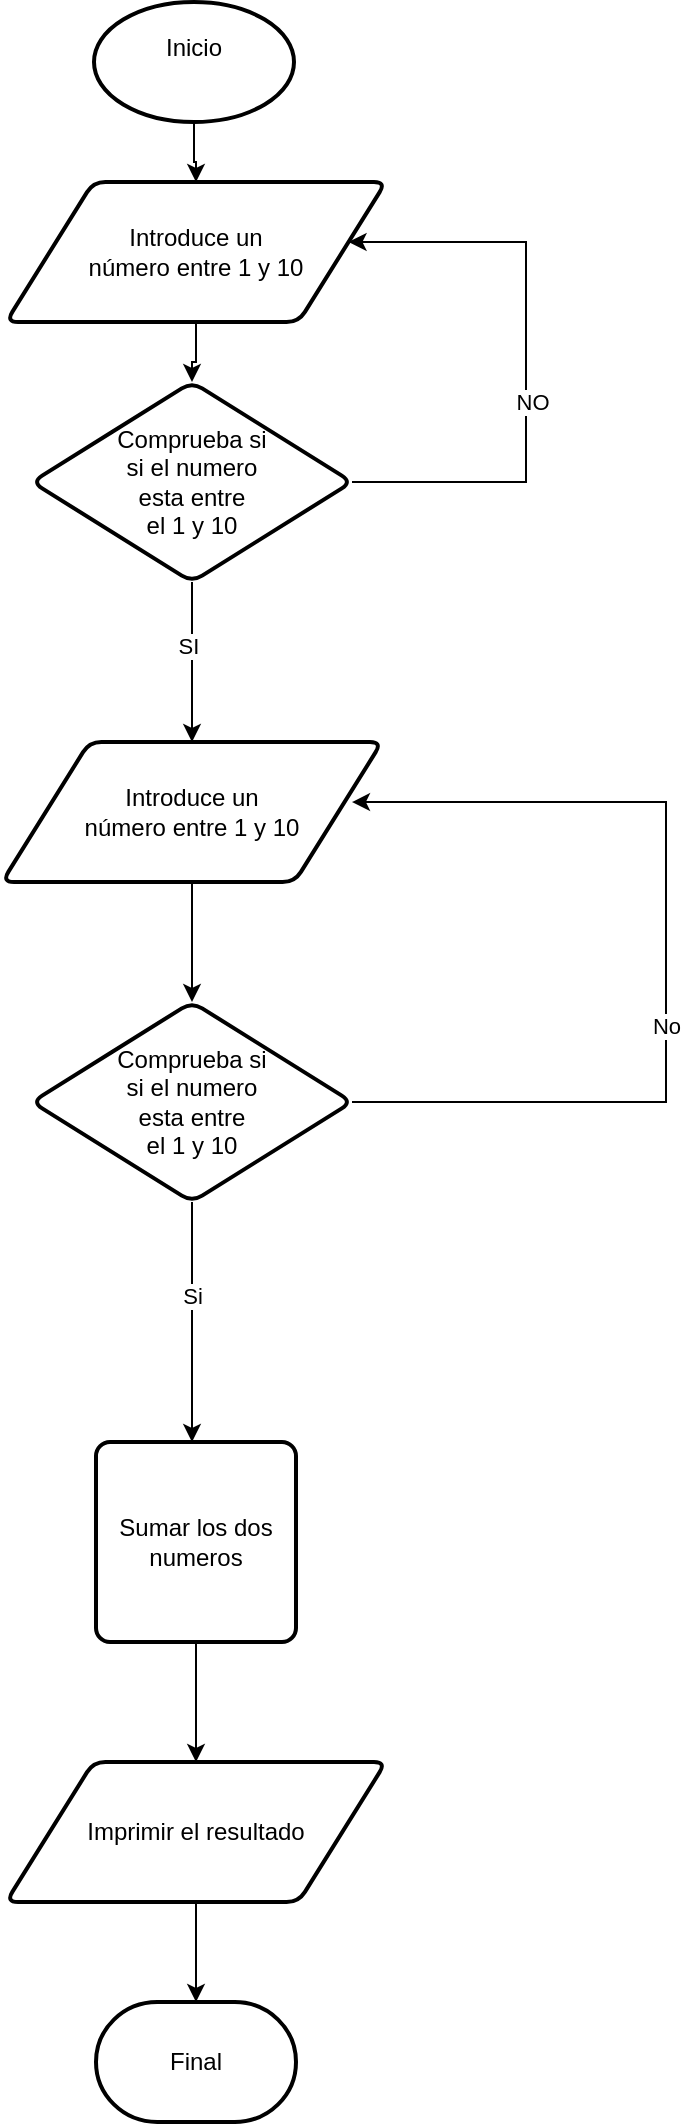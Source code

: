 <mxfile version="20.4.0" type="device"><diagram id="Hi_lVYeo2BBufZZRFGjT" name="Página-1"><mxGraphModel dx="622" dy="352" grid="1" gridSize="10" guides="1" tooltips="1" connect="1" arrows="1" fold="1" page="1" pageScale="1" pageWidth="827" pageHeight="1169" math="0" shadow="0"><root><mxCell id="0"/><mxCell id="1" parent="0"/><mxCell id="A5TYZBj4JdCMbJtKYuTg-13" value="" style="edgeStyle=orthogonalEdgeStyle;rounded=0;orthogonalLoop=1;jettySize=auto;html=1;" parent="1" source="A5TYZBj4JdCMbJtKYuTg-1" target="A5TYZBj4JdCMbJtKYuTg-12" edge="1"><mxGeometry relative="1" as="geometry"/></mxCell><mxCell id="A5TYZBj4JdCMbJtKYuTg-1" value="&lt;div&gt;Introduce un &lt;br&gt;&lt;/div&gt;&lt;div&gt;número entre 1 y 10&lt;/div&gt;" style="shape=parallelogram;html=1;strokeWidth=2;perimeter=parallelogramPerimeter;whiteSpace=wrap;rounded=1;arcSize=12;size=0.23;" parent="1" vertex="1"><mxGeometry x="320" y="160" width="190" height="70" as="geometry"/></mxCell><mxCell id="A5TYZBj4JdCMbJtKYuTg-4" value="" style="edgeStyle=orthogonalEdgeStyle;rounded=0;orthogonalLoop=1;jettySize=auto;html=1;" parent="1" source="A5TYZBj4JdCMbJtKYuTg-2" target="A5TYZBj4JdCMbJtKYuTg-1" edge="1"><mxGeometry relative="1" as="geometry"/></mxCell><mxCell id="A5TYZBj4JdCMbJtKYuTg-2" value="&lt;div&gt;Inicio&lt;/div&gt;&lt;div&gt;&lt;br&gt;&lt;/div&gt;" style="strokeWidth=2;html=1;shape=mxgraph.flowchart.start_1;whiteSpace=wrap;" parent="1" vertex="1"><mxGeometry x="364" y="70" width="100" height="60" as="geometry"/></mxCell><mxCell id="A5TYZBj4JdCMbJtKYuTg-16" style="edgeStyle=orthogonalEdgeStyle;rounded=0;orthogonalLoop=1;jettySize=auto;html=1;exitX=1;exitY=0.5;exitDx=0;exitDy=0;" parent="1" source="A5TYZBj4JdCMbJtKYuTg-12" target="A5TYZBj4JdCMbJtKYuTg-1" edge="1"><mxGeometry relative="1" as="geometry"><mxPoint x="570" y="190" as="targetPoint"/><Array as="points"><mxPoint x="580" y="310"/><mxPoint x="580" y="190"/></Array></mxGeometry></mxCell><mxCell id="A5TYZBj4JdCMbJtKYuTg-20" value="&lt;div&gt;NO&lt;/div&gt;" style="edgeLabel;html=1;align=center;verticalAlign=middle;resizable=0;points=[];" parent="A5TYZBj4JdCMbJtKYuTg-16" vertex="1" connectable="0"><mxGeometry x="-0.141" y="-3" relative="1" as="geometry"><mxPoint as="offset"/></mxGeometry></mxCell><mxCell id="A5TYZBj4JdCMbJtKYuTg-21" style="edgeStyle=orthogonalEdgeStyle;rounded=0;orthogonalLoop=1;jettySize=auto;html=1;exitX=0.5;exitY=1;exitDx=0;exitDy=0;" parent="1" source="A5TYZBj4JdCMbJtKYuTg-12" edge="1"><mxGeometry relative="1" as="geometry"><mxPoint x="413" y="440" as="targetPoint"/></mxGeometry></mxCell><mxCell id="A5TYZBj4JdCMbJtKYuTg-22" value="SI" style="edgeLabel;html=1;align=center;verticalAlign=middle;resizable=0;points=[];" parent="A5TYZBj4JdCMbJtKYuTg-21" vertex="1" connectable="0"><mxGeometry x="-0.203" y="-2" relative="1" as="geometry"><mxPoint as="offset"/></mxGeometry></mxCell><mxCell id="A5TYZBj4JdCMbJtKYuTg-12" value="&lt;div&gt;Comprueba si&lt;/div&gt;&lt;div&gt;si el numero&lt;/div&gt;&lt;div&gt;esta entre&lt;/div&gt;&lt;div&gt;el 1 y 10&lt;br&gt;&lt;/div&gt;" style="rhombus;whiteSpace=wrap;html=1;strokeWidth=2;rounded=1;arcSize=12;" parent="1" vertex="1"><mxGeometry x="333" y="260" width="160" height="100" as="geometry"/></mxCell><mxCell id="yhDx1mP_IBqPF1Ux9Xci-3" value="" style="edgeStyle=orthogonalEdgeStyle;rounded=0;orthogonalLoop=1;jettySize=auto;html=1;" edge="1" parent="1" source="yhDx1mP_IBqPF1Ux9Xci-1" target="yhDx1mP_IBqPF1Ux9Xci-2"><mxGeometry relative="1" as="geometry"/></mxCell><mxCell id="yhDx1mP_IBqPF1Ux9Xci-1" value="&lt;div&gt;Introduce un &lt;br&gt;&lt;/div&gt;&lt;div&gt;número entre 1 y 10&lt;/div&gt;" style="shape=parallelogram;html=1;strokeWidth=2;perimeter=parallelogramPerimeter;whiteSpace=wrap;rounded=1;arcSize=12;size=0.23;" vertex="1" parent="1"><mxGeometry x="318" y="440" width="190" height="70" as="geometry"/></mxCell><mxCell id="yhDx1mP_IBqPF1Ux9Xci-4" style="edgeStyle=orthogonalEdgeStyle;rounded=0;orthogonalLoop=1;jettySize=auto;html=1;exitX=1;exitY=0.5;exitDx=0;exitDy=0;entryX=0.921;entryY=0.429;entryDx=0;entryDy=0;entryPerimeter=0;" edge="1" parent="1" source="yhDx1mP_IBqPF1Ux9Xci-2" target="yhDx1mP_IBqPF1Ux9Xci-1"><mxGeometry relative="1" as="geometry"><mxPoint x="640" y="470" as="targetPoint"/><Array as="points"><mxPoint x="650" y="620"/><mxPoint x="650" y="470"/></Array></mxGeometry></mxCell><mxCell id="yhDx1mP_IBqPF1Ux9Xci-5" value="No" style="edgeLabel;html=1;align=center;verticalAlign=middle;resizable=0;points=[];" vertex="1" connectable="0" parent="yhDx1mP_IBqPF1Ux9Xci-4"><mxGeometry x="-0.16" relative="1" as="geometry"><mxPoint as="offset"/></mxGeometry></mxCell><mxCell id="yhDx1mP_IBqPF1Ux9Xci-13" value="" style="edgeStyle=orthogonalEdgeStyle;rounded=0;orthogonalLoop=1;jettySize=auto;html=1;entryX=0.5;entryY=0;entryDx=0;entryDy=0;" edge="1" parent="1" source="yhDx1mP_IBqPF1Ux9Xci-2"><mxGeometry relative="1" as="geometry"><mxPoint x="413" y="790" as="targetPoint"/></mxGeometry></mxCell><mxCell id="yhDx1mP_IBqPF1Ux9Xci-15" value="Si" style="edgeLabel;html=1;align=center;verticalAlign=middle;resizable=0;points=[];" vertex="1" connectable="0" parent="yhDx1mP_IBqPF1Ux9Xci-13"><mxGeometry x="-0.22" relative="1" as="geometry"><mxPoint as="offset"/></mxGeometry></mxCell><mxCell id="yhDx1mP_IBqPF1Ux9Xci-2" value="&lt;div&gt;Comprueba si&lt;/div&gt;&lt;div&gt;si el numero&lt;/div&gt;&lt;div&gt;esta entre&lt;/div&gt;&lt;div&gt;el 1 y 10&lt;br&gt;&lt;/div&gt;" style="rhombus;whiteSpace=wrap;html=1;strokeWidth=2;rounded=1;arcSize=12;" vertex="1" parent="1"><mxGeometry x="333" y="570" width="160" height="100" as="geometry"/></mxCell><mxCell id="yhDx1mP_IBqPF1Ux9Xci-25" value="" style="edgeStyle=orthogonalEdgeStyle;rounded=0;orthogonalLoop=1;jettySize=auto;html=1;" edge="1" parent="1" source="yhDx1mP_IBqPF1Ux9Xci-19" target="yhDx1mP_IBqPF1Ux9Xci-24"><mxGeometry relative="1" as="geometry"/></mxCell><mxCell id="yhDx1mP_IBqPF1Ux9Xci-19" value="Sumar los dos numeros" style="rounded=1;whiteSpace=wrap;html=1;absoluteArcSize=1;arcSize=14;strokeWidth=2;" vertex="1" parent="1"><mxGeometry x="365" y="790" width="100" height="100" as="geometry"/></mxCell><mxCell id="yhDx1mP_IBqPF1Ux9Xci-27" value="" style="edgeStyle=orthogonalEdgeStyle;rounded=0;orthogonalLoop=1;jettySize=auto;html=1;" edge="1" parent="1" source="yhDx1mP_IBqPF1Ux9Xci-24" target="yhDx1mP_IBqPF1Ux9Xci-26"><mxGeometry relative="1" as="geometry"/></mxCell><mxCell id="yhDx1mP_IBqPF1Ux9Xci-24" value="Imprimir el resultado" style="shape=parallelogram;html=1;strokeWidth=2;perimeter=parallelogramPerimeter;whiteSpace=wrap;rounded=1;arcSize=12;size=0.23;" vertex="1" parent="1"><mxGeometry x="320" y="950" width="190" height="70" as="geometry"/></mxCell><mxCell id="yhDx1mP_IBqPF1Ux9Xci-26" value="Final" style="strokeWidth=2;html=1;shape=mxgraph.flowchart.terminator;whiteSpace=wrap;" vertex="1" parent="1"><mxGeometry x="365" y="1070" width="100" height="60" as="geometry"/></mxCell></root></mxGraphModel></diagram></mxfile>
